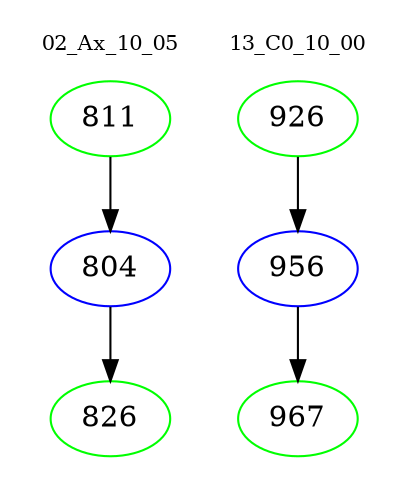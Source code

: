 digraph{
subgraph cluster_0 {
color = white
label = "02_Ax_10_05";
fontsize=10;
T0_811 [label="811", color="green"]
T0_811 -> T0_804 [color="black"]
T0_804 [label="804", color="blue"]
T0_804 -> T0_826 [color="black"]
T0_826 [label="826", color="green"]
}
subgraph cluster_1 {
color = white
label = "13_C0_10_00";
fontsize=10;
T1_926 [label="926", color="green"]
T1_926 -> T1_956 [color="black"]
T1_956 [label="956", color="blue"]
T1_956 -> T1_967 [color="black"]
T1_967 [label="967", color="green"]
}
}
